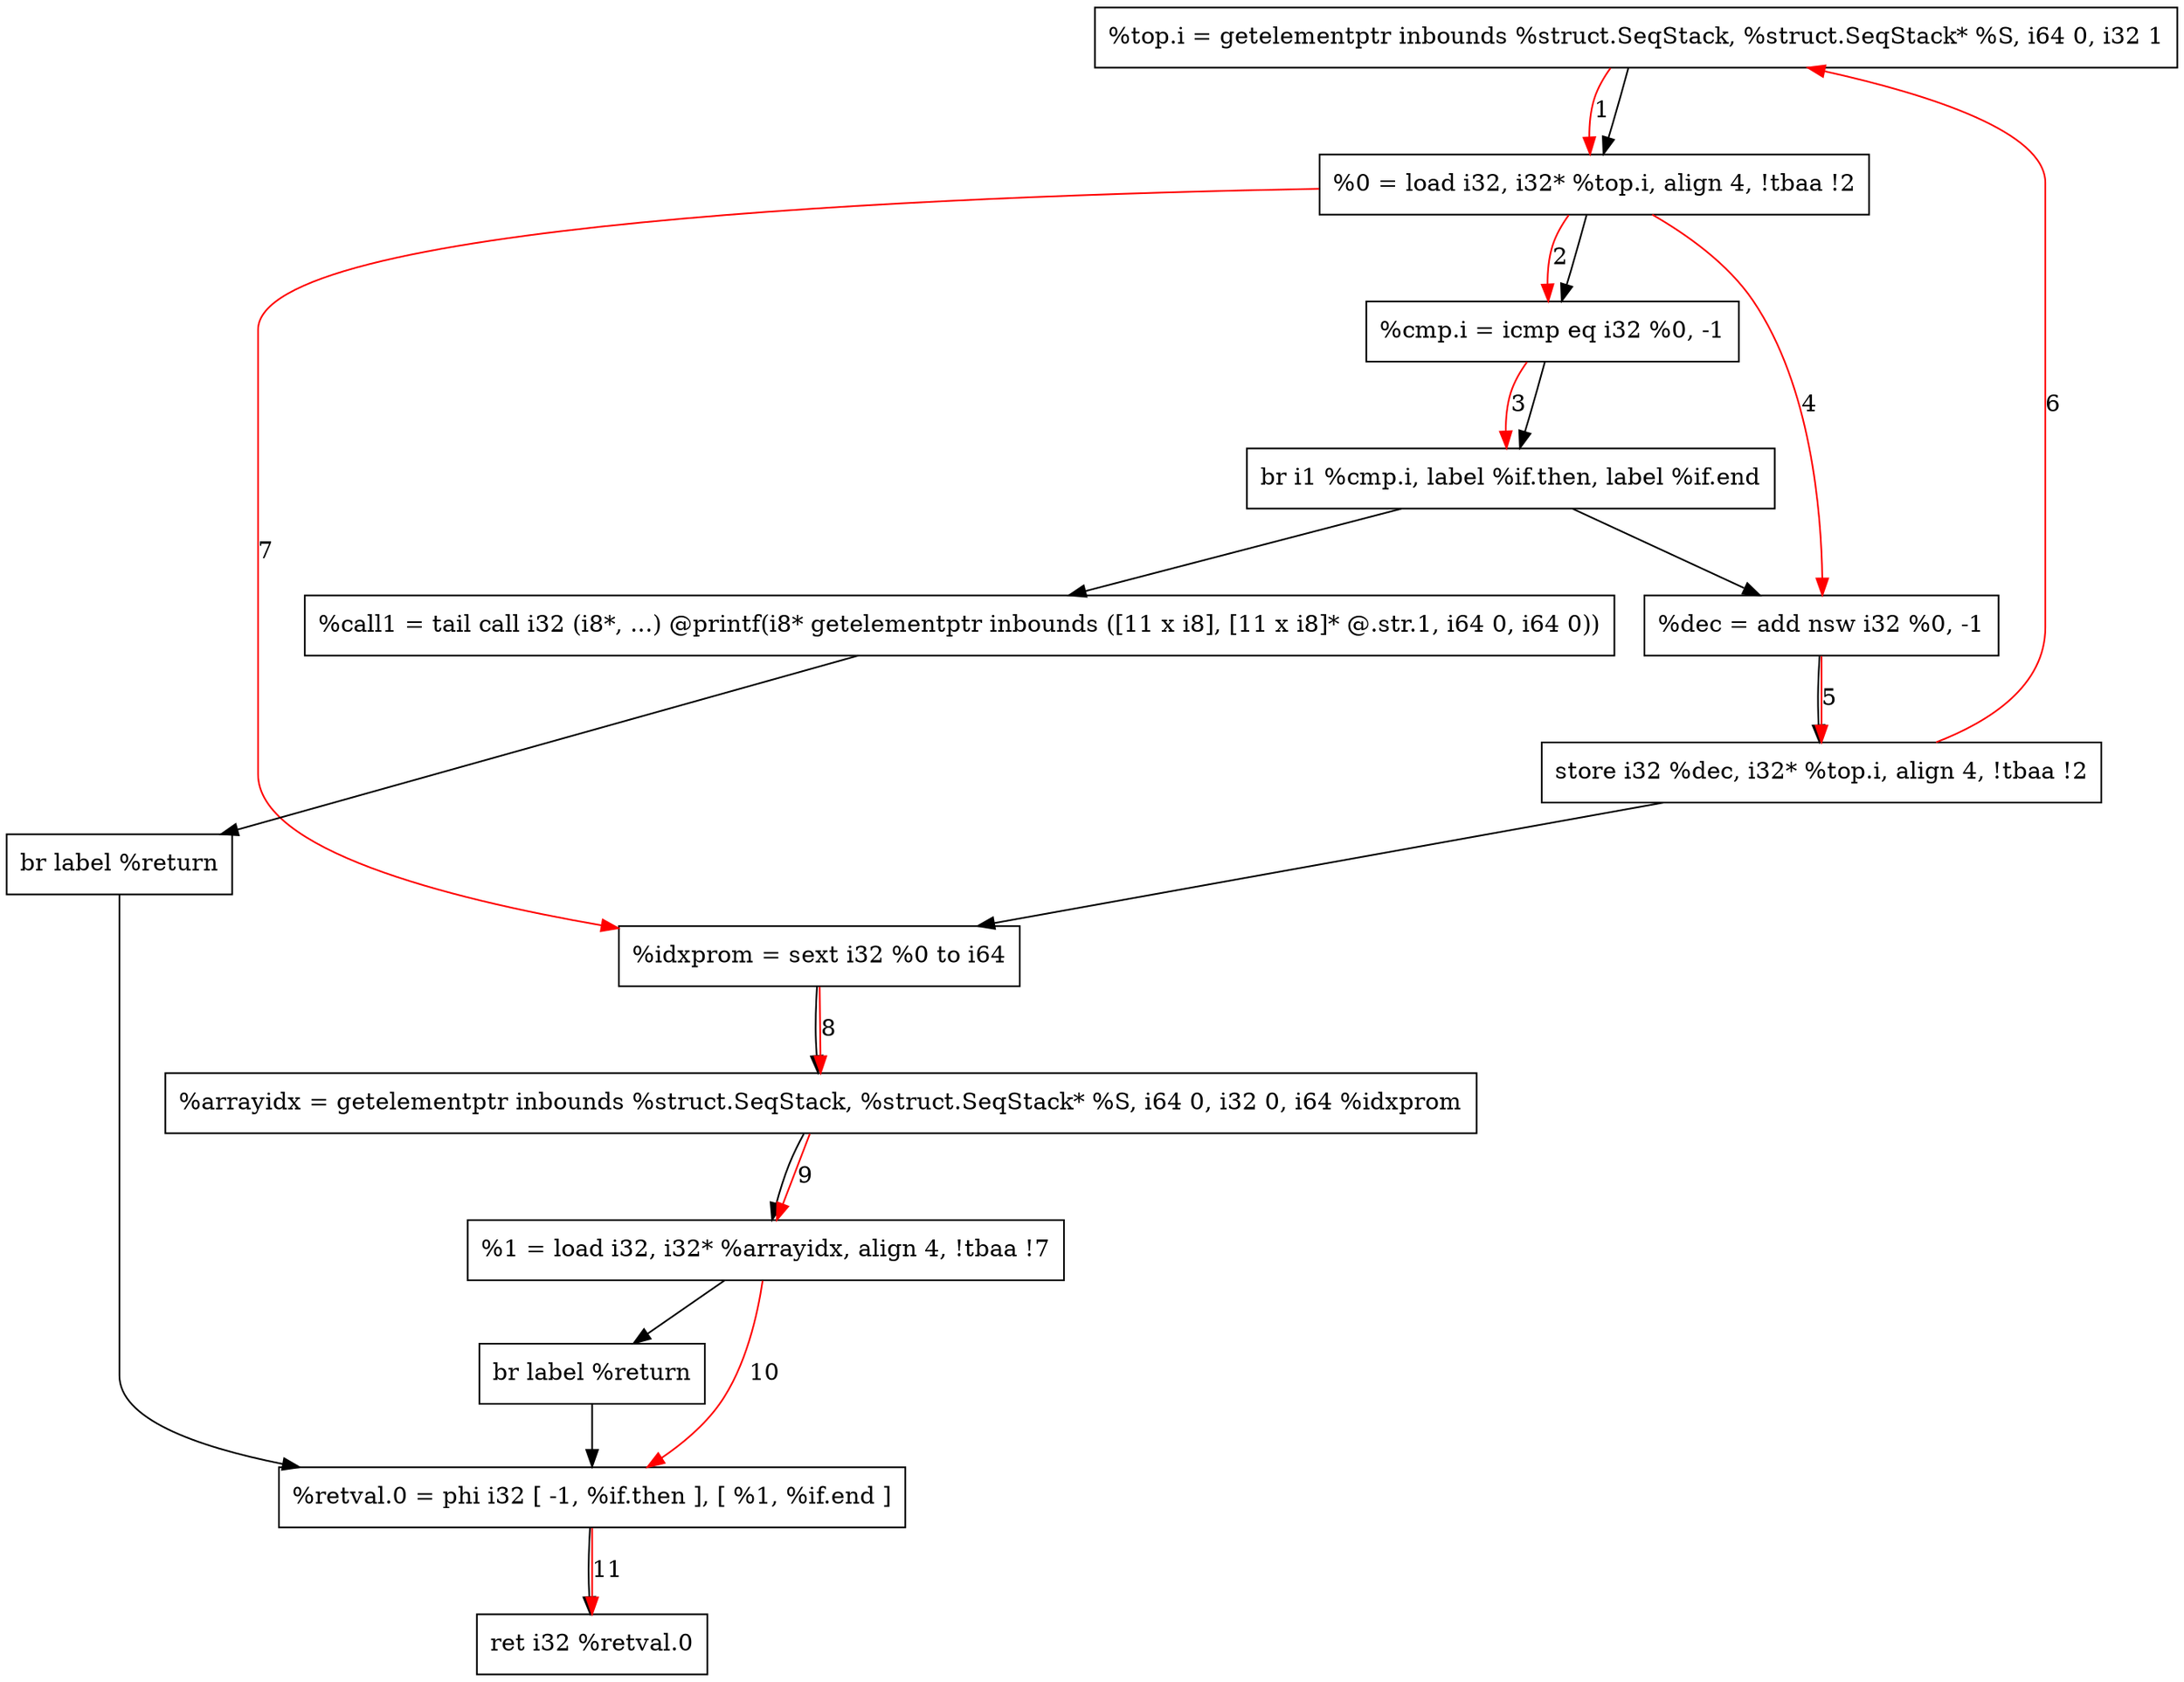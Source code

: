 digraph "CDFG for'Pop' function" {
	Node0x55e7314f3208[shape=record, label="  %top.i = getelementptr inbounds %struct.SeqStack, %struct.SeqStack* %S, i64 0, i32 1"]
	Node0x55e7314f2808[shape=record, label="  %0 = load i32, i32* %top.i, align 4, !tbaa !2"]
	Node0x55e7314f32b0[shape=record, label="  %cmp.i = icmp eq i32 %0, -1"]
	Node0x55e7314f3498[shape=record, label="  br i1 %cmp.i, label %if.then, label %if.end"]
	Node0x55e7314f35b0[shape=record, label="  %call1 = tail call i32 (i8*, ...) @printf(i8* getelementptr inbounds ([11 x i8], [11 x i8]* @.str.1, i64 0, i64 0))"]
	Node0x55e7314f36d8[shape=record, label="  br label %return"]
	Node0x55e7314f3750[shape=record, label="  %dec = add nsw i32 %0, -1"]
	Node0x55e7314f37e0[shape=record, label="  store i32 %dec, i32* %top.i, align 4, !tbaa !2"]
	Node0x55e7314f3408[shape=record, label="  %idxprom = sext i32 %0 to i64"]
	Node0x55e7314f38b0[shape=record, label="  %arrayidx = getelementptr inbounds %struct.SeqStack, %struct.SeqStack* %S, i64 0, i32 0, i64 %idxprom"]
	Node0x55e7314f3948[shape=record, label="  %1 = load i32, i32* %arrayidx, align 4, !tbaa !7"]
	Node0x55e7314f3fd8[shape=record, label="  br label %return"]
	Node0x55e7314f4028[shape=record, label="  %retval.0 = phi i32 [ -1, %if.then ], [ %1, %if.end ]"]
	Node0x55e7314f2208[shape=record, label="  ret i32 %retval.0"]
	Node0x55e7314f3208 -> Node0x55e7314f2808
	Node0x55e7314f2808 -> Node0x55e7314f32b0
	Node0x55e7314f32b0 -> Node0x55e7314f3498
	Node0x55e7314f3498 -> Node0x55e7314f35b0
	Node0x55e7314f3498 -> Node0x55e7314f3750
	Node0x55e7314f35b0 -> Node0x55e7314f36d8
	Node0x55e7314f36d8 -> Node0x55e7314f4028
	Node0x55e7314f3750 -> Node0x55e7314f37e0
	Node0x55e7314f37e0 -> Node0x55e7314f3408
	Node0x55e7314f3408 -> Node0x55e7314f38b0
	Node0x55e7314f38b0 -> Node0x55e7314f3948
	Node0x55e7314f3948 -> Node0x55e7314f3fd8
	Node0x55e7314f3fd8 -> Node0x55e7314f4028
	Node0x55e7314f4028 -> Node0x55e7314f2208
edge [color=red]
	Node0x55e7314f3208 -> Node0x55e7314f2808[label="1"]
	Node0x55e7314f2808 -> Node0x55e7314f32b0[label="2"]
	Node0x55e7314f32b0 -> Node0x55e7314f3498[label="3"]
	Node0x55e7314f2808 -> Node0x55e7314f3750[label="4"]
	Node0x55e7314f3750 -> Node0x55e7314f37e0[label="5"]
	Node0x55e7314f37e0 -> Node0x55e7314f3208[label="6"]
	Node0x55e7314f2808 -> Node0x55e7314f3408[label="7"]
	Node0x55e7314f3408 -> Node0x55e7314f38b0[label="8"]
	Node0x55e7314f38b0 -> Node0x55e7314f3948[label="9"]
	Node0x55e7314f3948 -> Node0x55e7314f4028[label="10"]
	Node0x55e7314f4028 -> Node0x55e7314f2208[label="11"]
}
